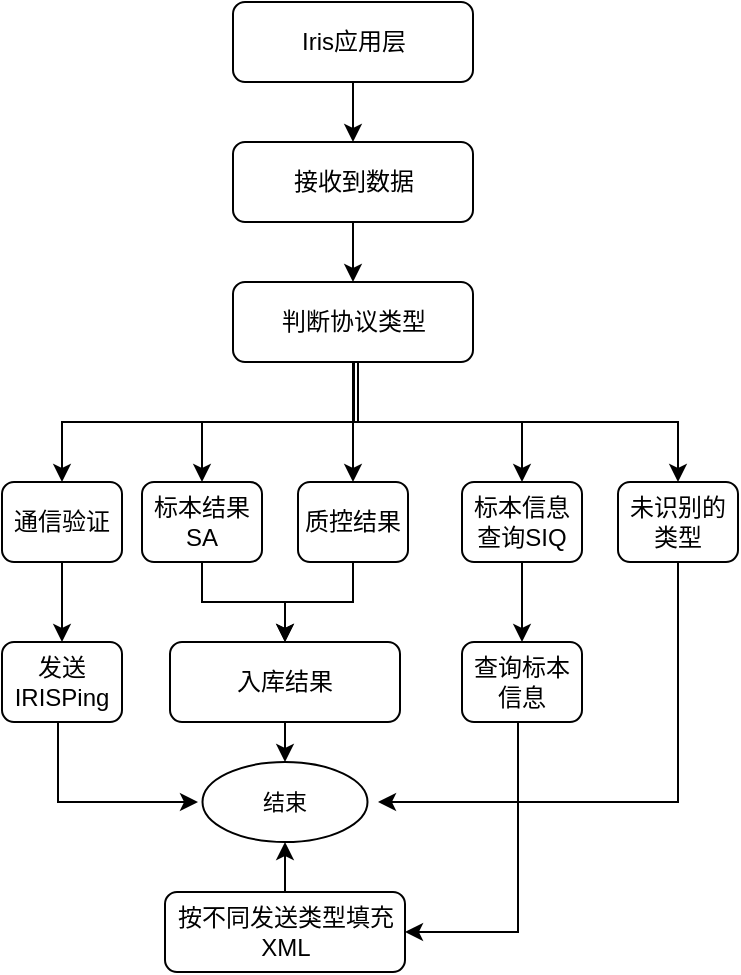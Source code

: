 <mxfile version="20.5.3" type="github">
  <diagram id="C5RBs43oDa-KdzZeNtuy" name="Page-1">
    <mxGraphModel dx="1560" dy="531" grid="1" gridSize="10" guides="1" tooltips="1" connect="1" arrows="1" fold="1" page="1" pageScale="1" pageWidth="827" pageHeight="1169" math="0" shadow="0">
      <root>
        <mxCell id="WIyWlLk6GJQsqaUBKTNV-0" />
        <mxCell id="WIyWlLk6GJQsqaUBKTNV-1" parent="WIyWlLk6GJQsqaUBKTNV-0" />
        <mxCell id="xe17KBUHb4dUyPClyyuW-0" style="edgeStyle=orthogonalEdgeStyle;rounded=0;orthogonalLoop=1;jettySize=auto;html=1;" edge="1" parent="WIyWlLk6GJQsqaUBKTNV-1" source="WIyWlLk6GJQsqaUBKTNV-3">
          <mxGeometry relative="1" as="geometry">
            <mxPoint x="197.5" y="170" as="targetPoint" />
          </mxGeometry>
        </mxCell>
        <mxCell id="WIyWlLk6GJQsqaUBKTNV-3" value="Iris应用层" style="rounded=1;whiteSpace=wrap;html=1;fontSize=12;glass=0;strokeWidth=1;shadow=0;" parent="WIyWlLk6GJQsqaUBKTNV-1" vertex="1">
          <mxGeometry x="137.5" y="100" width="120" height="40" as="geometry" />
        </mxCell>
        <mxCell id="xe17KBUHb4dUyPClyyuW-3" value="" style="edgeStyle=orthogonalEdgeStyle;rounded=0;orthogonalLoop=1;jettySize=auto;html=1;" edge="1" parent="WIyWlLk6GJQsqaUBKTNV-1" source="xe17KBUHb4dUyPClyyuW-1" target="xe17KBUHb4dUyPClyyuW-2">
          <mxGeometry relative="1" as="geometry" />
        </mxCell>
        <mxCell id="xe17KBUHb4dUyPClyyuW-1" value="接收到数据" style="rounded=1;whiteSpace=wrap;html=1;fontSize=12;glass=0;strokeWidth=1;shadow=0;" vertex="1" parent="WIyWlLk6GJQsqaUBKTNV-1">
          <mxGeometry x="137.5" y="170" width="120" height="40" as="geometry" />
        </mxCell>
        <mxCell id="xe17KBUHb4dUyPClyyuW-9" value="" style="edgeStyle=orthogonalEdgeStyle;rounded=0;orthogonalLoop=1;jettySize=auto;html=1;endArrow=classic;endFill=1;exitX=0.5;exitY=1;exitDx=0;exitDy=0;" edge="1" parent="WIyWlLk6GJQsqaUBKTNV-1" source="xe17KBUHb4dUyPClyyuW-2" target="xe17KBUHb4dUyPClyyuW-6">
          <mxGeometry relative="1" as="geometry">
            <mxPoint x="220" y="290" as="sourcePoint" />
            <Array as="points" />
          </mxGeometry>
        </mxCell>
        <mxCell id="xe17KBUHb4dUyPClyyuW-24" style="edgeStyle=orthogonalEdgeStyle;shape=connector;rounded=0;orthogonalLoop=1;jettySize=auto;html=1;entryX=0.5;entryY=0;entryDx=0;entryDy=0;labelBackgroundColor=default;strokeColor=default;fontFamily=Helvetica;fontSize=11;fontColor=default;endArrow=classic;endFill=1;" edge="1" parent="WIyWlLk6GJQsqaUBKTNV-1" source="xe17KBUHb4dUyPClyyuW-2" target="xe17KBUHb4dUyPClyyuW-7">
          <mxGeometry relative="1" as="geometry" />
        </mxCell>
        <mxCell id="xe17KBUHb4dUyPClyyuW-2" value="判断协议类型" style="rounded=1;whiteSpace=wrap;html=1;fontSize=12;glass=0;strokeWidth=1;shadow=0;" vertex="1" parent="WIyWlLk6GJQsqaUBKTNV-1">
          <mxGeometry x="137.5" y="240" width="120" height="40" as="geometry" />
        </mxCell>
        <mxCell id="xe17KBUHb4dUyPClyyuW-10" value="" style="edgeStyle=orthogonalEdgeStyle;rounded=0;orthogonalLoop=1;jettySize=auto;html=1;endArrow=none;endFill=0;startArrow=classic;startFill=1;" edge="1" parent="WIyWlLk6GJQsqaUBKTNV-1" source="xe17KBUHb4dUyPClyyuW-4" target="xe17KBUHb4dUyPClyyuW-2">
          <mxGeometry relative="1" as="geometry">
            <Array as="points">
              <mxPoint x="122" y="310" />
              <mxPoint x="198" y="310" />
            </Array>
          </mxGeometry>
        </mxCell>
        <mxCell id="xe17KBUHb4dUyPClyyuW-16" value="" style="edgeStyle=orthogonalEdgeStyle;shape=connector;rounded=0;orthogonalLoop=1;jettySize=auto;html=1;labelBackgroundColor=default;strokeColor=default;fontFamily=Helvetica;fontSize=11;fontColor=default;endArrow=classic;endFill=1;" edge="1" parent="WIyWlLk6GJQsqaUBKTNV-1" source="xe17KBUHb4dUyPClyyuW-4" target="xe17KBUHb4dUyPClyyuW-15">
          <mxGeometry relative="1" as="geometry" />
        </mxCell>
        <mxCell id="xe17KBUHb4dUyPClyyuW-4" value="标本结果SA" style="rounded=1;whiteSpace=wrap;html=1;fontSize=12;glass=0;strokeWidth=1;shadow=0;" vertex="1" parent="WIyWlLk6GJQsqaUBKTNV-1">
          <mxGeometry x="92" y="340" width="60" height="40" as="geometry" />
        </mxCell>
        <mxCell id="xe17KBUHb4dUyPClyyuW-17" value="" style="edgeStyle=orthogonalEdgeStyle;shape=connector;rounded=0;orthogonalLoop=1;jettySize=auto;html=1;labelBackgroundColor=default;strokeColor=default;fontFamily=Helvetica;fontSize=11;fontColor=default;endArrow=classic;endFill=1;" edge="1" parent="WIyWlLk6GJQsqaUBKTNV-1" source="xe17KBUHb4dUyPClyyuW-6" target="xe17KBUHb4dUyPClyyuW-15">
          <mxGeometry relative="1" as="geometry" />
        </mxCell>
        <mxCell id="xe17KBUHb4dUyPClyyuW-6" value="质控结果" style="rounded=1;whiteSpace=wrap;html=1;fontSize=12;glass=0;strokeWidth=1;shadow=0;" vertex="1" parent="WIyWlLk6GJQsqaUBKTNV-1">
          <mxGeometry x="170" y="340" width="55" height="40" as="geometry" />
        </mxCell>
        <mxCell id="xe17KBUHb4dUyPClyyuW-12" style="edgeStyle=orthogonalEdgeStyle;rounded=0;orthogonalLoop=1;jettySize=auto;html=1;endArrow=none;endFill=0;startArrow=classic;startFill=1;exitX=0.5;exitY=0;exitDx=0;exitDy=0;" edge="1" parent="WIyWlLk6GJQsqaUBKTNV-1" source="xe17KBUHb4dUyPClyyuW-23">
          <mxGeometry relative="1" as="geometry">
            <mxPoint x="200" y="280" as="targetPoint" />
            <Array as="points">
              <mxPoint x="360" y="310" />
              <mxPoint x="200" y="310" />
            </Array>
          </mxGeometry>
        </mxCell>
        <mxCell id="xe17KBUHb4dUyPClyyuW-19" value="" style="edgeStyle=orthogonalEdgeStyle;shape=connector;rounded=0;orthogonalLoop=1;jettySize=auto;html=1;labelBackgroundColor=default;strokeColor=default;fontFamily=Helvetica;fontSize=11;fontColor=default;endArrow=classic;endFill=1;" edge="1" parent="WIyWlLk6GJQsqaUBKTNV-1" source="xe17KBUHb4dUyPClyyuW-7" target="xe17KBUHb4dUyPClyyuW-18">
          <mxGeometry relative="1" as="geometry" />
        </mxCell>
        <mxCell id="xe17KBUHb4dUyPClyyuW-7" value="标本信息查询SIQ" style="rounded=1;whiteSpace=wrap;html=1;fontSize=12;glass=0;strokeWidth=1;shadow=0;" vertex="1" parent="WIyWlLk6GJQsqaUBKTNV-1">
          <mxGeometry x="252" y="340" width="60" height="40" as="geometry" />
        </mxCell>
        <mxCell id="xe17KBUHb4dUyPClyyuW-11" style="edgeStyle=orthogonalEdgeStyle;rounded=0;orthogonalLoop=1;jettySize=auto;html=1;entryX=0.5;entryY=1;entryDx=0;entryDy=0;endArrow=none;endFill=0;startArrow=classic;startFill=1;" edge="1" parent="WIyWlLk6GJQsqaUBKTNV-1" source="xe17KBUHb4dUyPClyyuW-8" target="xe17KBUHb4dUyPClyyuW-2">
          <mxGeometry relative="1" as="geometry">
            <Array as="points">
              <mxPoint x="52" y="310" />
              <mxPoint x="198" y="310" />
            </Array>
          </mxGeometry>
        </mxCell>
        <mxCell id="xe17KBUHb4dUyPClyyuW-14" value="" style="edgeStyle=orthogonalEdgeStyle;rounded=0;orthogonalLoop=1;jettySize=auto;html=1;endArrow=classic;endFill=1;" edge="1" parent="WIyWlLk6GJQsqaUBKTNV-1" source="xe17KBUHb4dUyPClyyuW-8" target="xe17KBUHb4dUyPClyyuW-13">
          <mxGeometry relative="1" as="geometry" />
        </mxCell>
        <mxCell id="xe17KBUHb4dUyPClyyuW-8" value="通信验证" style="rounded=1;whiteSpace=wrap;html=1;fontSize=12;glass=0;strokeWidth=1;shadow=0;" vertex="1" parent="WIyWlLk6GJQsqaUBKTNV-1">
          <mxGeometry x="22" y="340" width="60" height="40" as="geometry" />
        </mxCell>
        <mxCell id="xe17KBUHb4dUyPClyyuW-30" style="edgeStyle=orthogonalEdgeStyle;shape=connector;rounded=0;orthogonalLoop=1;jettySize=auto;html=1;labelBackgroundColor=default;strokeColor=default;fontFamily=Helvetica;fontSize=11;fontColor=default;endArrow=classic;endFill=1;" edge="1" parent="WIyWlLk6GJQsqaUBKTNV-1" source="xe17KBUHb4dUyPClyyuW-13">
          <mxGeometry relative="1" as="geometry">
            <mxPoint x="120" y="500" as="targetPoint" />
            <Array as="points">
              <mxPoint x="50" y="500" />
            </Array>
          </mxGeometry>
        </mxCell>
        <mxCell id="xe17KBUHb4dUyPClyyuW-13" value="发送IRISPing" style="rounded=1;whiteSpace=wrap;html=1;fontSize=12;glass=0;strokeWidth=1;shadow=0;" vertex="1" parent="WIyWlLk6GJQsqaUBKTNV-1">
          <mxGeometry x="22" y="420" width="60" height="40" as="geometry" />
        </mxCell>
        <mxCell id="xe17KBUHb4dUyPClyyuW-21" value="" style="edgeStyle=orthogonalEdgeStyle;shape=connector;rounded=0;orthogonalLoop=1;jettySize=auto;html=1;labelBackgroundColor=default;strokeColor=default;fontFamily=Helvetica;fontSize=11;fontColor=default;endArrow=classic;endFill=1;" edge="1" parent="WIyWlLk6GJQsqaUBKTNV-1" source="xe17KBUHb4dUyPClyyuW-15" target="xe17KBUHb4dUyPClyyuW-20">
          <mxGeometry relative="1" as="geometry" />
        </mxCell>
        <mxCell id="xe17KBUHb4dUyPClyyuW-15" value="入库结果" style="rounded=1;whiteSpace=wrap;html=1;fontSize=12;glass=0;strokeWidth=1;shadow=0;" vertex="1" parent="WIyWlLk6GJQsqaUBKTNV-1">
          <mxGeometry x="106" y="420" width="115" height="40" as="geometry" />
        </mxCell>
        <mxCell id="xe17KBUHb4dUyPClyyuW-33" style="edgeStyle=orthogonalEdgeStyle;shape=connector;rounded=0;orthogonalLoop=1;jettySize=auto;html=1;entryX=1;entryY=0.5;entryDx=0;entryDy=0;labelBackgroundColor=default;strokeColor=default;fontFamily=Helvetica;fontSize=11;fontColor=default;endArrow=classic;endFill=1;" edge="1" parent="WIyWlLk6GJQsqaUBKTNV-1" source="xe17KBUHb4dUyPClyyuW-18" target="xe17KBUHb4dUyPClyyuW-27">
          <mxGeometry relative="1" as="geometry">
            <Array as="points">
              <mxPoint x="280" y="565" />
            </Array>
          </mxGeometry>
        </mxCell>
        <mxCell id="xe17KBUHb4dUyPClyyuW-18" value="查询标本信息" style="rounded=1;whiteSpace=wrap;html=1;fontSize=12;glass=0;strokeWidth=1;shadow=0;" vertex="1" parent="WIyWlLk6GJQsqaUBKTNV-1">
          <mxGeometry x="252" y="420" width="60" height="40" as="geometry" />
        </mxCell>
        <mxCell id="xe17KBUHb4dUyPClyyuW-20" value="结束" style="ellipse;whiteSpace=wrap;html=1;fontFamily=Helvetica;fontSize=11;fontColor=default;" vertex="1" parent="WIyWlLk6GJQsqaUBKTNV-1">
          <mxGeometry x="122.25" y="480" width="82.5" height="40" as="geometry" />
        </mxCell>
        <mxCell id="xe17KBUHb4dUyPClyyuW-25" style="edgeStyle=orthogonalEdgeStyle;shape=connector;rounded=0;orthogonalLoop=1;jettySize=auto;html=1;labelBackgroundColor=default;strokeColor=default;fontFamily=Helvetica;fontSize=11;fontColor=default;endArrow=classic;endFill=1;" edge="1" parent="WIyWlLk6GJQsqaUBKTNV-1" source="xe17KBUHb4dUyPClyyuW-23">
          <mxGeometry relative="1" as="geometry">
            <mxPoint x="210" y="500" as="targetPoint" />
            <Array as="points">
              <mxPoint x="360" y="500" />
            </Array>
          </mxGeometry>
        </mxCell>
        <mxCell id="xe17KBUHb4dUyPClyyuW-23" value="未识别的类型" style="rounded=1;whiteSpace=wrap;html=1;fontSize=12;glass=0;strokeWidth=1;shadow=0;" vertex="1" parent="WIyWlLk6GJQsqaUBKTNV-1">
          <mxGeometry x="330" y="340" width="60" height="40" as="geometry" />
        </mxCell>
        <mxCell id="xe17KBUHb4dUyPClyyuW-29" value="" style="edgeStyle=orthogonalEdgeStyle;shape=connector;rounded=0;orthogonalLoop=1;jettySize=auto;html=1;labelBackgroundColor=default;strokeColor=default;fontFamily=Helvetica;fontSize=11;fontColor=default;endArrow=classic;endFill=1;" edge="1" parent="WIyWlLk6GJQsqaUBKTNV-1" source="xe17KBUHb4dUyPClyyuW-27" target="xe17KBUHb4dUyPClyyuW-20">
          <mxGeometry relative="1" as="geometry" />
        </mxCell>
        <mxCell id="xe17KBUHb4dUyPClyyuW-27" value="按不同发送类型填充XML" style="rounded=1;whiteSpace=wrap;html=1;fontSize=12;glass=0;strokeWidth=1;shadow=0;" vertex="1" parent="WIyWlLk6GJQsqaUBKTNV-1">
          <mxGeometry x="103.5" y="545" width="120" height="40" as="geometry" />
        </mxCell>
      </root>
    </mxGraphModel>
  </diagram>
</mxfile>
